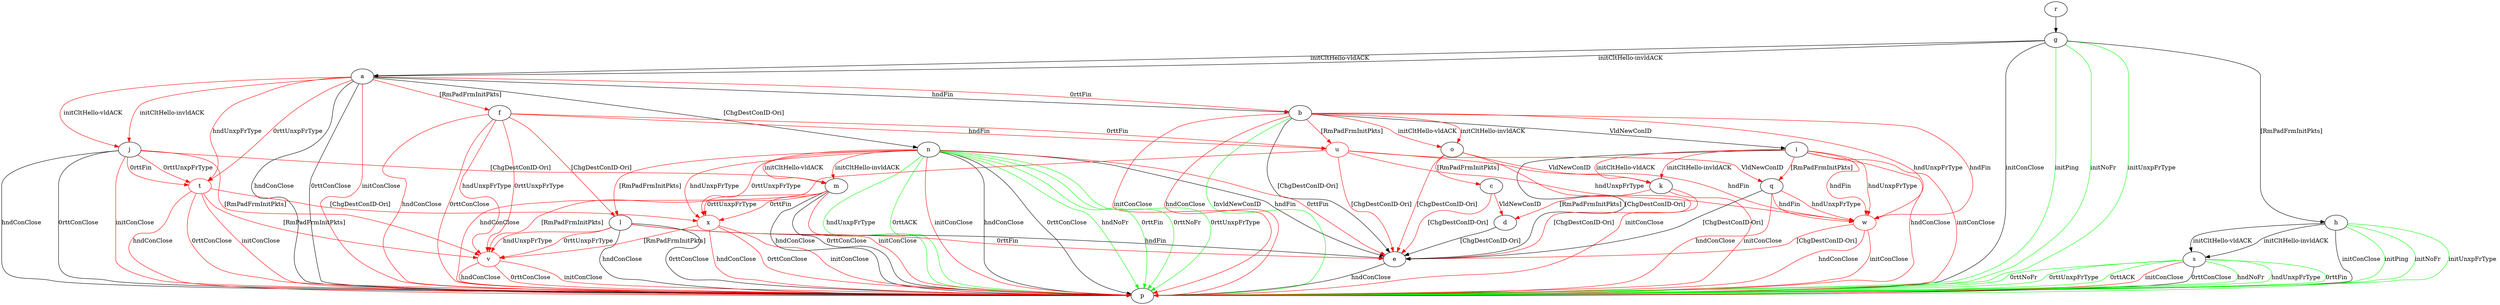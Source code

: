 digraph "" {
	a -> b	[key=0,
		label="hndFin "];
	a -> b	[key=1,
		color=red,
		label="0rttFin "];
	a -> f	[key=0,
		color=red,
		label="[RmPadFrmInitPkts] "];
	a -> j	[key=0,
		color=red,
		label="initCltHello-vldACK "];
	a -> j	[key=1,
		color=red,
		label="initCltHello-invldACK "];
	a -> n	[key=0,
		label="[ChgDestConID-Ori] "];
	a -> p	[key=0,
		label="hndConClose "];
	a -> p	[key=1,
		label="0rttConClose "];
	a -> p	[key=2,
		color=red,
		label="initConClose "];
	t	[color=red];
	a -> t	[key=0,
		color=red,
		label="hndUnxpFrType "];
	a -> t	[key=1,
		color=red,
		label="0rttUnxpFrType "];
	b -> e	[key=0,
		label="[ChgDestConID-Ori] "];
	b -> i	[key=0,
		label="VldNewConID "];
	b -> o	[key=0,
		color=red,
		label="initCltHello-vldACK "];
	b -> o	[key=1,
		color=red,
		label="initCltHello-invldACK "];
	b -> p	[key=0,
		color=green,
		label="InvldNewConID "];
	b -> p	[key=1,
		color=red,
		label="initConClose "];
	b -> p	[key=2,
		color=red,
		label="hndConClose "];
	u	[color=red];
	b -> u	[key=0,
		color=red,
		label="[RmPadFrmInitPkts] "];
	w	[color=red];
	b -> w	[key=0,
		color=red,
		label="hndFin "];
	b -> w	[key=1,
		color=red,
		label="hndUnxpFrType "];
	c -> d	[key=0,
		color=red,
		label="VldNewConID "];
	c -> e	[key=0,
		color=red,
		label="[ChgDestConID-Ori] "];
	d -> e	[key=0,
		label="[ChgDestConID-Ori] "];
	e -> p	[key=0,
		label="hndConClose "];
	f -> l	[key=0,
		color=red,
		label="[ChgDestConID-Ori] "];
	f -> p	[key=0,
		color=red,
		label="hndConClose "];
	f -> p	[key=1,
		color=red,
		label="0rttConClose "];
	f -> u	[key=0,
		color=red,
		label="hndFin "];
	f -> u	[key=1,
		color=red,
		label="0rttFin "];
	v	[color=red];
	f -> v	[key=0,
		color=red,
		label="hndUnxpFrType "];
	f -> v	[key=1,
		color=red,
		label="0rttUnxpFrType "];
	g -> a	[key=0,
		label="initCltHello-vldACK "];
	g -> a	[key=1,
		label="initCltHello-invldACK "];
	g -> h	[key=0,
		label="[RmPadFrmInitPkts] "];
	g -> p	[key=0,
		label="initConClose "];
	g -> p	[key=1,
		color=green,
		label="initPing "];
	g -> p	[key=2,
		color=green,
		label="initNoFr "];
	g -> p	[key=3,
		color=green,
		label="initUnxpFrType "];
	h -> p	[key=0,
		label="initConClose "];
	h -> p	[key=1,
		color=green,
		label="initPing "];
	h -> p	[key=2,
		color=green,
		label="initNoFr "];
	h -> p	[key=3,
		color=green,
		label="initUnxpFrType "];
	h -> s	[key=0,
		label="initCltHello-vldACK "];
	h -> s	[key=1,
		label="initCltHello-invldACK "];
	i -> e	[key=0,
		label="[ChgDestConID-Ori] "];
	i -> k	[key=0,
		color=red,
		label="initCltHello-vldACK "];
	i -> k	[key=1,
		color=red,
		label="initCltHello-invldACK "];
	i -> p	[key=0,
		color=red,
		label="initConClose "];
	i -> p	[key=1,
		color=red,
		label="hndConClose "];
	i -> q	[key=0,
		color=red,
		label="[RmPadFrmInitPkts] "];
	i -> w	[key=0,
		color=red,
		label="hndFin "];
	i -> w	[key=1,
		color=red,
		label="hndUnxpFrType "];
	j -> m	[key=0,
		color=red,
		label="[ChgDestConID-Ori] "];
	j -> p	[key=0,
		label="hndConClose "];
	j -> p	[key=1,
		label="0rttConClose "];
	j -> p	[key=2,
		color=red,
		label="initConClose "];
	j -> t	[key=0,
		color=red,
		label="0rttFin "];
	j -> t	[key=1,
		color=red,
		label="0rttUnxpFrType "];
	j -> v	[key=0,
		color=red,
		label="[RmPadFrmInitPkts] "];
	k -> d	[key=0,
		color=red,
		label="[RmPadFrmInitPkts] "];
	k -> e	[key=0,
		color=red,
		label="[ChgDestConID-Ori] "];
	k -> p	[key=0,
		color=red,
		label="initConClose "];
	l -> e	[key=0,
		label="hndFin "];
	l -> e	[key=1,
		color=red,
		label="0rttFin "];
	l -> p	[key=0,
		label="hndConClose "];
	l -> p	[key=1,
		label="0rttConClose "];
	l -> v	[key=0,
		color=red,
		label="hndUnxpFrType "];
	l -> v	[key=1,
		color=red,
		label="0rttUnxpFrType "];
	m -> p	[key=0,
		label="hndConClose "];
	m -> p	[key=1,
		label="0rttConClose "];
	m -> p	[key=2,
		color=red,
		label="initConClose "];
	m -> v	[key=0,
		color=red,
		label="[RmPadFrmInitPkts] "];
	x	[color=red];
	m -> x	[key=0,
		color=red,
		label="0rttFin "];
	m -> x	[key=1,
		color=red,
		label="0rttUnxpFrType "];
	n -> e	[key=0,
		label="hndFin "];
	n -> e	[key=1,
		color=red,
		label="0rttFin "];
	n -> l	[key=0,
		color=red,
		label="[RmPadFrmInitPkts] "];
	n -> m	[key=0,
		color=red,
		label="initCltHello-vldACK "];
	n -> m	[key=1,
		color=red,
		label="initCltHello-invldACK "];
	n -> p	[key=0,
		label="hndConClose "];
	n -> p	[key=1,
		label="0rttConClose "];
	n -> p	[key=2,
		color=green,
		label="hndNoFr "];
	n -> p	[key=3,
		color=green,
		label="hndUnxpFrType "];
	n -> p	[key=4,
		color=green,
		label="0rttFin "];
	n -> p	[key=5,
		color=green,
		label="0rttNoFr "];
	n -> p	[key=6,
		color=green,
		label="0rttUnxpFrType "];
	n -> p	[key=7,
		color=green,
		label="0rttACK "];
	n -> p	[key=8,
		color=red,
		label="initConClose "];
	n -> x	[key=0,
		color=red,
		label="hndUnxpFrType "];
	n -> x	[key=1,
		color=red,
		label="0rttUnxpFrType "];
	o -> c	[key=0,
		color=red,
		label="[RmPadFrmInitPkts] "];
	o -> e	[key=0,
		color=red,
		label="[ChgDestConID-Ori] "];
	o -> k	[key=0,
		color=red,
		label="VldNewConID "];
	o -> p	[key=0,
		color=red,
		label="initConClose "];
	q -> e	[key=0,
		label="[ChgDestConID-Ori] "];
	q -> p	[key=0,
		color=red,
		label="hndConClose "];
	q -> w	[key=0,
		color=red,
		label="hndFin "];
	q -> w	[key=1,
		color=red,
		label="hndUnxpFrType "];
	r -> g	[key=0];
	s -> p	[key=0,
		label="0rttConClose "];
	s -> p	[key=1,
		color=green,
		label="hndNoFr "];
	s -> p	[key=2,
		color=green,
		label="hndUnxpFrType "];
	s -> p	[key=3,
		color=green,
		label="0rttFin "];
	s -> p	[key=4,
		color=green,
		label="0rttNoFr "];
	s -> p	[key=5,
		color=green,
		label="0rttUnxpFrType "];
	s -> p	[key=6,
		color=green,
		label="0rttACK "];
	s -> p	[key=7,
		color=red,
		label="initConClose "];
	t -> p	[key=0,
		color=red,
		label="initConClose "];
	t -> p	[key=1,
		color=red,
		label="hndConClose "];
	t -> p	[key=2,
		color=red,
		label="0rttConClose "];
	t -> v	[key=0,
		color=red,
		label="[RmPadFrmInitPkts] "];
	t -> x	[key=0,
		color=red,
		label="[ChgDestConID-Ori] "];
	u -> e	[key=0,
		color=red,
		label="[ChgDestConID-Ori] "];
	u -> p	[key=0,
		color=red,
		label="hndConClose "];
	u -> q	[key=0,
		color=red,
		label="VldNewConID "];
	u -> w	[key=0,
		color=red,
		label="hndFin "];
	u -> w	[key=1,
		color=red,
		label="hndUnxpFrType "];
	v -> p	[key=0,
		color=red,
		label="initConClose "];
	v -> p	[key=1,
		color=red,
		label="hndConClose "];
	v -> p	[key=2,
		color=red,
		label="0rttConClose "];
	w -> e	[key=0,
		color=red,
		label="[ChgDestConID-Ori] "];
	w -> p	[key=0,
		color=red,
		label="initConClose "];
	w -> p	[key=1,
		color=red,
		label="hndConClose "];
	x -> p	[key=0,
		color=red,
		label="initConClose "];
	x -> p	[key=1,
		color=red,
		label="hndConClose "];
	x -> p	[key=2,
		color=red,
		label="0rttConClose "];
	x -> v	[key=0,
		color=red,
		label="[RmPadFrmInitPkts] "];
}

